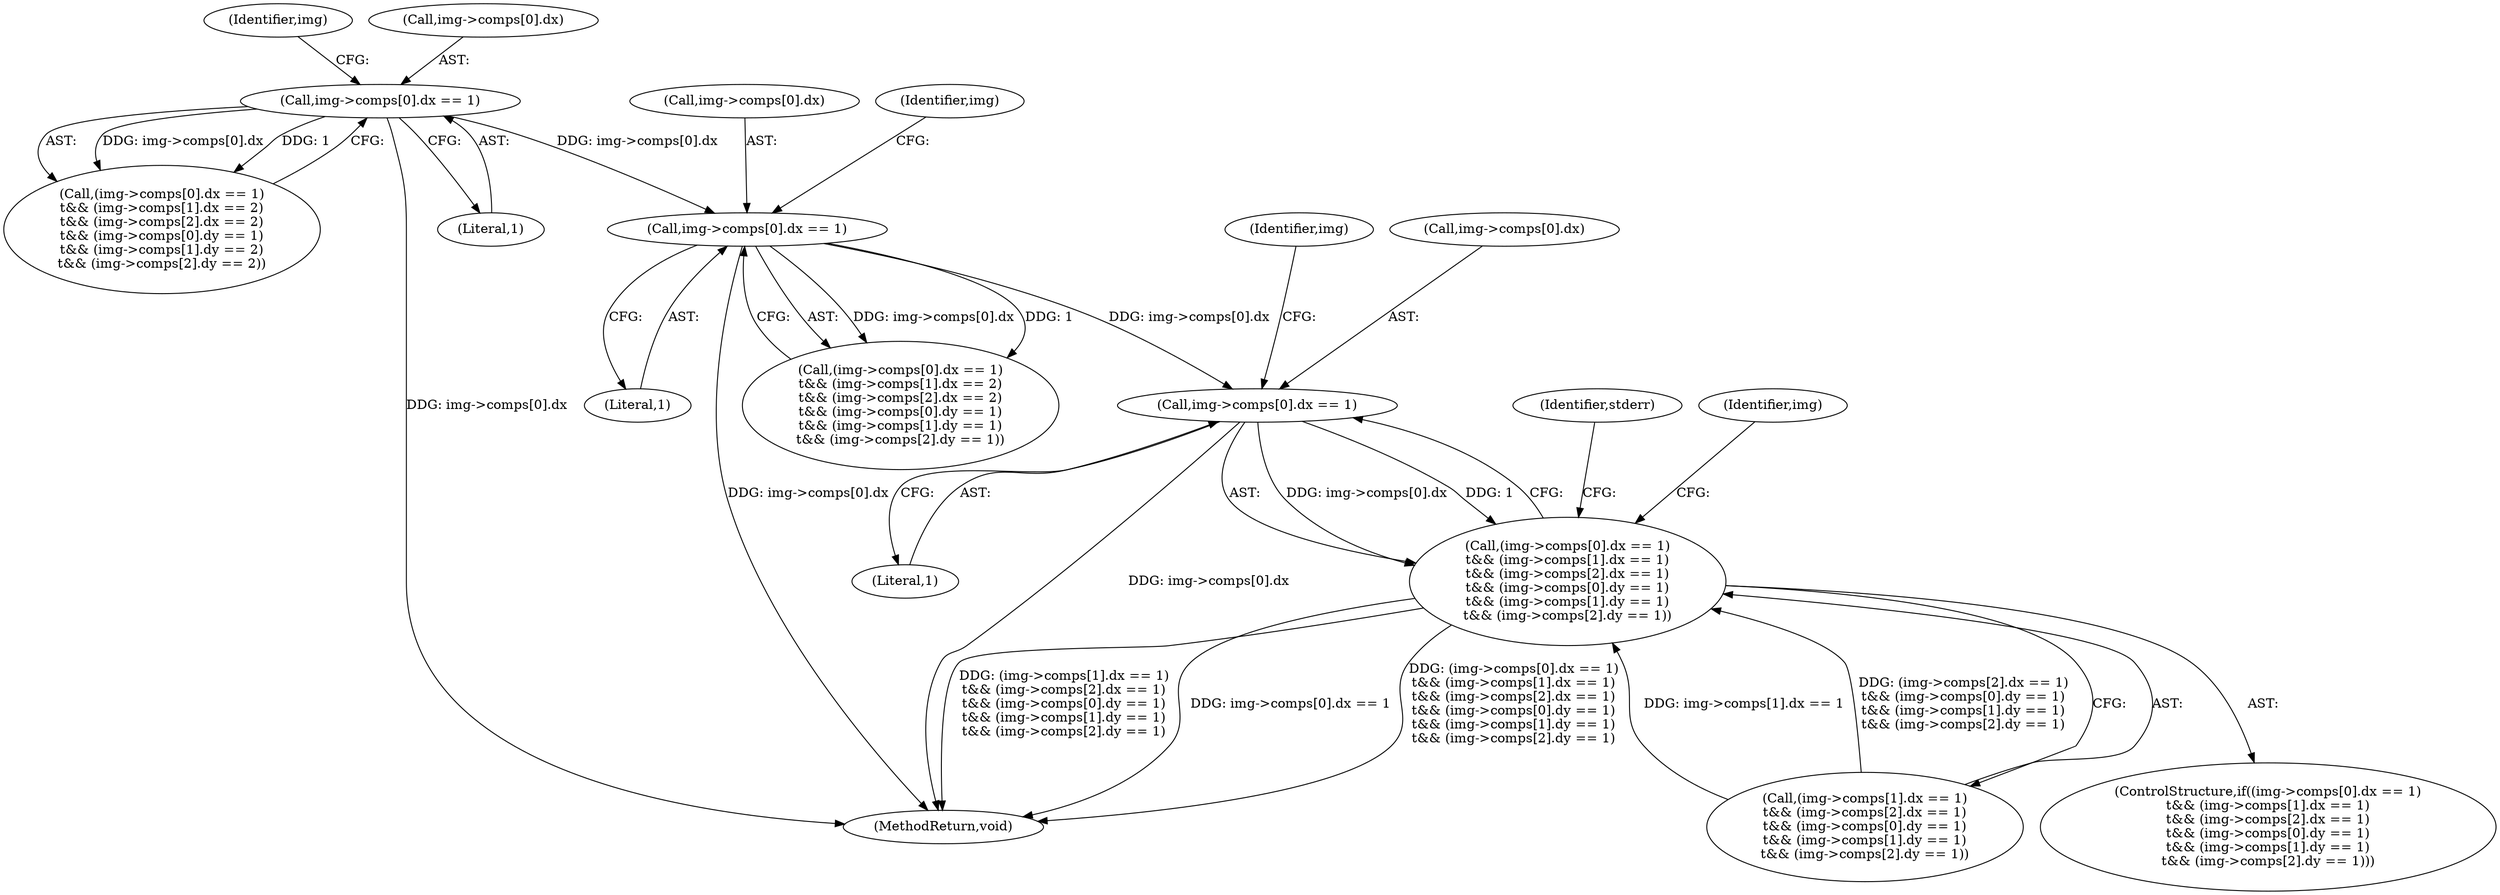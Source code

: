 digraph "0_openjpeg_15f081c89650dccee4aa4ae66f614c3fdb268767@pointer" {
"1000250" [label="(Call,img->comps[0].dx == 1)"];
"1000186" [label="(Call,img->comps[0].dx == 1)"];
"1000122" [label="(Call,img->comps[0].dx == 1)"];
"1000249" [label="(Call,(img->comps[0].dx == 1)\n\t&& (img->comps[1].dx == 1)\n\t&& (img->comps[2].dx == 1)\n\t&& (img->comps[0].dy == 1)\n\t&& (img->comps[1].dy == 1)\n\t&& (img->comps[2].dy == 1))"];
"1000248" [label="(ControlStructure,if((img->comps[0].dx == 1)\n\t&& (img->comps[1].dx == 1)\n\t&& (img->comps[2].dx == 1)\n\t&& (img->comps[0].dy == 1)\n\t&& (img->comps[1].dy == 1)\n\t&& (img->comps[2].dy == 1)))"];
"1000249" [label="(Call,(img->comps[0].dx == 1)\n\t&& (img->comps[1].dx == 1)\n\t&& (img->comps[2].dx == 1)\n\t&& (img->comps[0].dy == 1)\n\t&& (img->comps[1].dy == 1)\n\t&& (img->comps[2].dy == 1))"];
"1000259" [label="(Call,(img->comps[1].dx == 1)\n\t&& (img->comps[2].dx == 1)\n\t&& (img->comps[0].dy == 1)\n\t&& (img->comps[1].dy == 1)\n\t&& (img->comps[2].dy == 1))"];
"1000258" [label="(Literal,1)"];
"1000264" [label="(Identifier,img)"];
"1000136" [label="(Identifier,img)"];
"1000122" [label="(Call,img->comps[0].dx == 1)"];
"1000130" [label="(Literal,1)"];
"1000250" [label="(Call,img->comps[0].dx == 1)"];
"1000187" [label="(Call,img->comps[0].dx)"];
"1000200" [label="(Identifier,img)"];
"1000185" [label="(Call,(img->comps[0].dx == 1)\n\t&& (img->comps[1].dx == 2)\n\t&& (img->comps[2].dx == 2)\n\t&& (img->comps[0].dy == 1)\n\t&& (img->comps[1].dy == 1)\n\t&& (img->comps[2].dy == 1))"];
"1000121" [label="(Call,(img->comps[0].dx == 1)\n\t&& (img->comps[1].dx == 2)\n\t&& (img->comps[2].dx == 2)\n\t&& (img->comps[0].dy == 1)\n\t&& (img->comps[1].dy == 2)\n\t&& (img->comps[2].dy == 2))"];
"1000314" [label="(Identifier,stderr)"];
"1000194" [label="(Literal,1)"];
"1000123" [label="(Call,img->comps[0].dx)"];
"1000310" [label="(Identifier,img)"];
"1000186" [label="(Call,img->comps[0].dx == 1)"];
"1000251" [label="(Call,img->comps[0].dx)"];
"1000319" [label="(MethodReturn,void)"];
"1000250" -> "1000249"  [label="AST: "];
"1000250" -> "1000258"  [label="CFG: "];
"1000251" -> "1000250"  [label="AST: "];
"1000258" -> "1000250"  [label="AST: "];
"1000264" -> "1000250"  [label="CFG: "];
"1000249" -> "1000250"  [label="CFG: "];
"1000250" -> "1000319"  [label="DDG: img->comps[0].dx"];
"1000250" -> "1000249"  [label="DDG: img->comps[0].dx"];
"1000250" -> "1000249"  [label="DDG: 1"];
"1000186" -> "1000250"  [label="DDG: img->comps[0].dx"];
"1000186" -> "1000185"  [label="AST: "];
"1000186" -> "1000194"  [label="CFG: "];
"1000187" -> "1000186"  [label="AST: "];
"1000194" -> "1000186"  [label="AST: "];
"1000200" -> "1000186"  [label="CFG: "];
"1000185" -> "1000186"  [label="CFG: "];
"1000186" -> "1000319"  [label="DDG: img->comps[0].dx"];
"1000186" -> "1000185"  [label="DDG: img->comps[0].dx"];
"1000186" -> "1000185"  [label="DDG: 1"];
"1000122" -> "1000186"  [label="DDG: img->comps[0].dx"];
"1000122" -> "1000121"  [label="AST: "];
"1000122" -> "1000130"  [label="CFG: "];
"1000123" -> "1000122"  [label="AST: "];
"1000130" -> "1000122"  [label="AST: "];
"1000136" -> "1000122"  [label="CFG: "];
"1000121" -> "1000122"  [label="CFG: "];
"1000122" -> "1000319"  [label="DDG: img->comps[0].dx"];
"1000122" -> "1000121"  [label="DDG: img->comps[0].dx"];
"1000122" -> "1000121"  [label="DDG: 1"];
"1000249" -> "1000248"  [label="AST: "];
"1000249" -> "1000259"  [label="CFG: "];
"1000259" -> "1000249"  [label="AST: "];
"1000310" -> "1000249"  [label="CFG: "];
"1000314" -> "1000249"  [label="CFG: "];
"1000249" -> "1000319"  [label="DDG: (img->comps[1].dx == 1)\n\t&& (img->comps[2].dx == 1)\n\t&& (img->comps[0].dy == 1)\n\t&& (img->comps[1].dy == 1)\n\t&& (img->comps[2].dy == 1)"];
"1000249" -> "1000319"  [label="DDG: img->comps[0].dx == 1"];
"1000249" -> "1000319"  [label="DDG: (img->comps[0].dx == 1)\n\t&& (img->comps[1].dx == 1)\n\t&& (img->comps[2].dx == 1)\n\t&& (img->comps[0].dy == 1)\n\t&& (img->comps[1].dy == 1)\n\t&& (img->comps[2].dy == 1)"];
"1000259" -> "1000249"  [label="DDG: img->comps[1].dx == 1"];
"1000259" -> "1000249"  [label="DDG: (img->comps[2].dx == 1)\n\t&& (img->comps[0].dy == 1)\n\t&& (img->comps[1].dy == 1)\n\t&& (img->comps[2].dy == 1)"];
}
